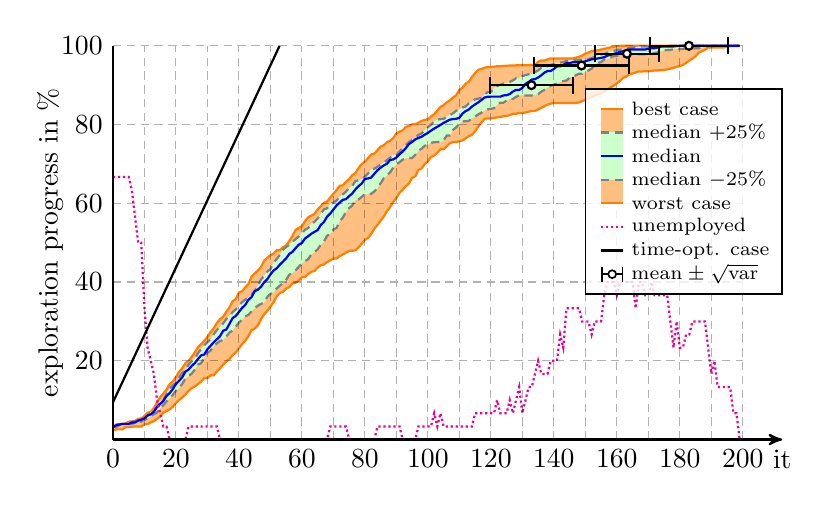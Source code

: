 \begin{tikzpicture}[thick]


% plot data, scaled to 8cm
\begin{scope}[yscale=0.05, xscale=0.04]
\draw[draw=orange, fill=orange!50] (0.00, 2.27) -- (1.00, 2.58) -- (2.00, 2.58) -- (3.00, 2.58) -- (4.00, 3.15) -- (5.00, 3.15) -- (6.00, 3.25) -- (7.00, 3.31) -- (8.00, 3.31) -- (9.00, 3.31) -- (10.00, 3.87) -- (11.00, 3.93) -- (12.00, 4.39) -- (13.00, 4.65) -- (14.00, 5.27) -- (15.00, 5.89) -- (16.00, 6.82) -- (17.00, 7.23) -- (18.00, 7.64) -- (19.00, 8.32) -- (20.00, 9.30) -- (21.00, 10.02) -- (22.00, 10.69) -- (23.00, 11.47) -- (24.00, 12.35) -- (25.00, 13.07) -- (26.00, 13.48) -- (27.00, 14.10) -- (28.00, 14.72) -- (29.00, 15.60) -- (30.00, 15.60) -- (31.00, 16.32) -- (32.00, 16.32) -- (33.00, 17.30) -- (34.00, 18.08) -- (35.00, 19.06) -- (36.00, 19.83) -- (37.00, 20.45) -- (38.00, 21.44) -- (39.00, 22.11) -- (40.00, 23.19) -- (41.00, 24.23) -- (42.00, 25.10) -- (43.00, 26.19) -- (44.00, 27.79) -- (45.00, 28.15) -- (46.00, 28.98) -- (47.00, 30.58) -- (48.00, 31.77) -- (49.00, 32.64) -- (50.00, 33.73) -- (51.00, 34.87) -- (52.00, 36.36) -- (53.00, 37.24) -- (54.00, 37.50) -- (55.00, 38.33) -- (56.00, 38.74) -- (57.00, 39.67) -- (58.00, 39.82) -- (59.00, 40.39) -- (60.00, 41.22) -- (61.00, 41.32) -- (62.00, 42.05) -- (63.00, 42.61) -- (64.00, 42.82) -- (65.00, 43.65) -- (66.00, 44.27) -- (67.00, 44.47) -- (68.00, 45.09) -- (69.00, 45.51) -- (70.00, 45.97) -- (71.00, 45.97) -- (72.00, 46.59) -- (73.00, 47.00) -- (74.00, 47.47) -- (75.00, 47.93) -- (76.00, 47.93) -- (77.00, 48.09) -- (78.00, 48.81) -- (79.00, 49.74) -- (80.00, 50.67) -- (81.00, 51.19) -- (82.00, 52.22) -- (83.00, 53.51) -- (84.00, 54.55) -- (85.00, 55.58) -- (86.00, 56.66) -- (87.00, 58.01) -- (88.00, 59.04) -- (89.00, 60.33) -- (90.00, 61.36) -- (91.00, 62.65) -- (92.00, 63.43) -- (93.00, 64.36) -- (94.00, 65.03) -- (95.00, 66.48) -- (96.00, 66.84) -- (97.00, 68.49) -- (98.00, 68.85) -- (99.00, 69.99) -- (100.00, 70.61) -- (101.00, 71.80) -- (102.00, 72.16) -- (103.00, 72.88) -- (104.00, 73.71) -- (105.00, 73.71) -- (106.00, 74.48) -- (107.00, 75.26) -- (108.00, 75.57) -- (109.00, 75.57) -- (110.00, 75.77) -- (111.00, 75.98) -- (112.00, 76.50) -- (113.00, 77.07) -- (114.00, 77.38) -- (115.00, 78.31) -- (116.00, 79.49) -- (117.00, 80.48) -- (118.00, 81.46) -- (119.00, 81.56) -- (120.00, 81.56) -- (121.00, 81.71) -- (122.00, 81.82) -- (123.00, 81.97) -- (124.00, 82.08) -- (125.00, 82.18) -- (126.00, 82.39) -- (127.00, 82.75) -- (128.00, 82.75) -- (129.00, 82.95) -- (130.00, 82.95) -- (131.00, 83.06) -- (132.00, 83.26) -- (133.00, 83.47) -- (134.00, 83.47) -- (135.00, 83.83) -- (136.00, 84.25) -- (137.00, 84.66) -- (138.00, 85.07) -- (139.00, 85.33) -- (140.00, 85.49) -- (141.00, 85.49) -- (142.00, 85.49) -- (143.00, 85.49) -- (144.00, 85.49) -- (145.00, 85.49) -- (146.00, 85.49) -- (147.00, 85.49) -- (148.00, 85.64) -- (149.00, 85.95) -- (150.00, 86.26) -- (151.00, 86.67) -- (152.00, 86.98) -- (153.00, 87.35) -- (154.00, 87.60) -- (155.00, 87.96) -- (156.00, 88.38) -- (157.00, 88.89) -- (158.00, 89.46) -- (159.00, 89.88) -- (160.00, 90.44) -- (161.00, 91.06) -- (162.00, 91.89) -- (163.00, 92.15) -- (164.00, 92.77) -- (165.00, 92.98) -- (166.00, 93.23) -- (167.00, 93.49) -- (168.00, 93.49) -- (169.00, 93.54) -- (170.00, 93.54) -- (171.00, 93.60) -- (172.00, 93.75) -- (173.00, 93.75) -- (174.00, 93.85) -- (175.00, 93.85) -- (176.00, 94.01) -- (177.00, 94.21) -- (178.00, 94.42) -- (179.00, 94.68) -- (180.00, 94.83) -- (181.00, 95.14) -- (182.00, 95.66) -- (183.00, 96.23) -- (184.00, 96.75) -- (185.00, 97.37) -- (186.00, 98.24) -- (187.00, 98.66) -- (188.00, 98.97) -- (189.00, 99.54) -- (190.00, 99.59) -- (191.00, 99.59) -- (192.00, 99.59) -- (193.00, 99.59) -- (194.00, 99.59) -- (195.00, 99.79) -- (196.00, 99.90) -- (197.00, 99.95) -- (198.00, 99.95) -- (199.00, 100.00) -- (199.00, 100.00) -- (198.00, 100.00) -- (197.00, 100.00) -- (196.00, 100.00) -- (195.00, 100.00) -- (194.00, 100.00) -- (193.00, 100.00) -- (192.00, 100.00) -- (191.00, 100.00) -- (190.00, 100.00) -- (189.00, 100.00) -- (188.00, 100.00) -- (187.00, 100.00) -- (186.00, 100.00) -- (185.00, 100.00) -- (184.00, 100.00) -- (183.00, 100.00) -- (182.00, 100.00) -- (181.00, 100.00) -- (180.00, 100.00) -- (179.00, 100.00) -- (178.00, 100.00) -- (177.00, 100.00) -- (176.00, 100.00) -- (175.00, 100.00) -- (174.00, 100.00) -- (173.00, 100.00) -- (172.00, 100.00) -- (171.00, 100.00) -- (170.00, 100.00) -- (169.00, 100.00) -- (168.00, 100.00) -- (167.00, 100.00) -- (166.00, 100.00) -- (165.00, 100.00) -- (164.00, 100.00) -- (163.00, 100.00) -- (162.00, 100.00) -- (161.00, 100.00) -- (160.00, 99.90) -- (159.00, 99.79) -- (158.00, 99.59) -- (157.00, 99.43) -- (156.00, 99.23) -- (155.00, 99.07) -- (154.00, 98.86) -- (153.00, 98.76) -- (152.00, 98.66) -- (151.00, 98.30) -- (150.00, 98.04) -- (149.00, 97.52) -- (148.00, 97.21) -- (147.00, 97.00) -- (146.00, 96.80) -- (145.00, 96.80) -- (144.00, 96.80) -- (143.00, 96.80) -- (142.00, 96.80) -- (141.00, 96.80) -- (140.00, 96.80) -- (139.00, 96.80) -- (138.00, 96.54) -- (137.00, 96.28) -- (136.00, 96.28) -- (135.00, 95.92) -- (134.00, 95.14) -- (133.00, 95.14) -- (132.00, 95.04) -- (131.00, 95.04) -- (130.00, 95.04) -- (129.00, 95.04) -- (128.00, 95.04) -- (127.00, 94.99) -- (126.00, 94.99) -- (125.00, 94.94) -- (124.00, 94.89) -- (123.00, 94.83) -- (122.00, 94.83) -- (121.00, 94.68) -- (120.00, 94.63) -- (119.00, 94.63) -- (118.00, 94.42) -- (117.00, 94.11) -- (116.00, 93.90) -- (115.00, 93.08) -- (114.00, 92.10) -- (113.00, 90.86) -- (112.00, 90.39) -- (111.00, 89.36) -- (110.00, 88.79) -- (109.00, 87.45) -- (108.00, 86.88) -- (107.00, 86.11) -- (106.00, 85.64) -- (105.00, 84.92) -- (104.00, 84.50) -- (103.00, 83.52) -- (102.00, 82.64) -- (101.00, 82.08) -- (100.00, 81.30) -- (99.00, 81.20) -- (98.00, 80.89) -- (97.00, 80.48) -- (96.00, 80.06) -- (95.00, 80.06) -- (94.00, 79.65) -- (93.00, 79.39) -- (92.00, 78.56) -- (91.00, 78.20) -- (90.00, 77.74) -- (89.00, 76.55) -- (88.00, 75.88) -- (87.00, 75.52) -- (86.00, 74.74) -- (85.00, 74.43) -- (84.00, 73.50) -- (83.00, 72.62) -- (82.00, 72.42) -- (81.00, 71.44) -- (80.00, 70.56) -- (79.00, 69.99) -- (78.00, 68.96) -- (77.00, 67.72) -- (76.00, 67.15) -- (75.00, 66.17) -- (74.00, 65.44) -- (73.00, 64.57) -- (72.00, 64.46) -- (71.00, 63.33) -- (70.00, 62.45) -- (69.00, 61.47) -- (68.00, 60.43) -- (67.00, 60.12) -- (66.00, 59.25) -- (65.00, 58.47) -- (64.00, 57.33) -- (63.00, 56.87) -- (62.00, 56.46) -- (61.00, 55.48) -- (60.00, 54.18) -- (59.00, 53.72) -- (58.00, 53.25) -- (57.00, 51.70) -- (56.00, 50.41) -- (55.00, 49.28) -- (54.00, 48.86) -- (53.00, 48.09) -- (52.00, 48.09) -- (51.00, 47.21) -- (50.00, 46.80) -- (49.00, 46.13) -- (48.00, 45.40) -- (47.00, 43.80) -- (46.00, 42.87) -- (45.00, 42.20) -- (44.00, 41.37) -- (43.00, 39.46) -- (42.00, 38.69) -- (41.00, 37.65) -- (40.00, 37.35) -- (39.00, 35.69) -- (38.00, 35.12) -- (37.00, 33.52) -- (36.00, 32.44) -- (35.00, 31.20) -- (34.00, 30.58) -- (33.00, 29.60) -- (32.00, 28.25) -- (31.00, 27.27) -- (30.00, 26.03) -- (29.00, 25.10) -- (28.00, 24.23) -- (27.00, 23.45) -- (26.00, 22.16) -- (25.00, 20.97) -- (24.00, 20.04) -- (23.00, 19.37) -- (22.00, 18.13) -- (21.00, 17.20) -- (20.00, 15.86) -- (19.00, 14.77) -- (18.00, 14.05) -- (17.00, 12.65) -- (16.00, 11.67) -- (15.00, 10.74) -- (14.00, 9.50) -- (13.00, 8.01) -- (12.00, 7.02) -- (11.00, 6.82) -- (10.00, 5.99) -- (9.00, 5.37) -- (8.00, 5.27) -- (7.00, 4.70) -- (6.00, 4.60) -- (5.00, 4.55) -- (4.00, 4.08) -- (3.00, 3.98) -- (2.00, 3.98) -- (1.00, 3.82) -- (0.00, 3.15);
\draw[gray, densely dashed, fill=green!20] (0.00, 3.15) -- (1.00, 3.15) -- (2.00, 3.62) -- (3.00, 3.77) -- (4.00, 3.98) -- (5.00, 3.98) -- (6.00, 3.98) -- (7.00, 4.24) -- (8.00, 4.34) -- (9.00, 4.55) -- (10.00, 5.01) -- (11.00, 5.27) -- (12.00, 5.89) -- (13.00, 6.46) -- (14.00, 6.87) -- (15.00, 7.95) -- (16.00, 8.73) -- (17.00, 9.66) -- (18.00, 10.43) -- (19.00, 11.31) -- (20.00, 12.40) -- (21.00, 13.07) -- (22.00, 14.15) -- (23.00, 15.44) -- (24.00, 16.12) -- (25.00, 16.74) -- (26.00, 17.77) -- (27.00, 19.06) -- (28.00, 19.37) -- (29.00, 20.82) -- (30.00, 22.00) -- (31.00, 22.57) -- (32.00, 23.71) -- (33.00, 24.43) -- (34.00, 25.00) -- (35.00, 25.31) -- (36.00, 26.19) -- (37.00, 27.17) -- (38.00, 27.69) -- (39.00, 28.72) -- (40.00, 29.70) -- (41.00, 30.42) -- (42.00, 31.25) -- (43.00, 31.66) -- (44.00, 32.54) -- (45.00, 33.32) -- (46.00, 33.99) -- (47.00, 34.45) -- (48.00, 34.81) -- (49.00, 36.21) -- (50.00, 36.98) -- (51.00, 37.45) -- (52.00, 38.38) -- (53.00, 39.10) -- (54.00, 39.67) -- (55.00, 40.55) -- (56.00, 41.84) -- (57.00, 42.36) -- (58.00, 42.98) -- (59.00, 43.85) -- (60.00, 44.73) -- (61.00, 45.30) -- (62.00, 45.82) -- (63.00, 47.00) -- (64.00, 47.62) -- (65.00, 48.30) -- (66.00, 49.48) -- (67.00, 50.26) -- (68.00, 51.76) -- (69.00, 52.22) -- (70.00, 53.36) -- (71.00, 53.72) -- (72.00, 55.48) -- (73.00, 56.35) -- (74.00, 57.85) -- (75.00, 58.78) -- (76.00, 59.45) -- (77.00, 60.85) -- (78.00, 61.00) -- (79.00, 61.62) -- (80.00, 62.35) -- (81.00, 62.35) -- (82.00, 62.40) -- (83.00, 63.02) -- (84.00, 63.89) -- (85.00, 65.08) -- (86.00, 66.37) -- (87.00, 67.05) -- (88.00, 67.87) -- (89.00, 69.06) -- (90.00, 69.89) -- (91.00, 70.45) -- (92.00, 71.07) -- (93.00, 71.44) -- (94.00, 71.49) -- (95.00, 71.49) -- (96.00, 72.31) -- (97.00, 73.35) -- (98.00, 73.86) -- (99.00, 74.59) -- (100.00, 74.90) -- (101.00, 75.36) -- (102.00, 75.52) -- (103.00, 75.57) -- (104.00, 75.57) -- (105.00, 75.98) -- (106.00, 77.22) -- (107.00, 77.22) -- (108.00, 78.67) -- (109.00, 79.29) -- (110.00, 80.17) -- (111.00, 80.84) -- (112.00, 80.84) -- (113.00, 80.94) -- (114.00, 81.56) -- (115.00, 82.02) -- (116.00, 82.59) -- (117.00, 83.01) -- (118.00, 83.57) -- (119.00, 83.88) -- (120.00, 83.99) -- (121.00, 84.14) -- (122.00, 85.07) -- (123.00, 85.54) -- (124.00, 85.54) -- (125.00, 86.11) -- (126.00, 86.52) -- (127.00, 86.52) -- (128.00, 87.04) -- (129.00, 87.40) -- (130.00, 87.40) -- (131.00, 87.40) -- (132.00, 87.40) -- (133.00, 87.40) -- (134.00, 87.50) -- (135.00, 87.71) -- (136.00, 88.33) -- (137.00, 88.79) -- (138.00, 89.36) -- (139.00, 89.82) -- (140.00, 90.19) -- (141.00, 90.34) -- (142.00, 90.81) -- (143.00, 91.06) -- (144.00, 91.17) -- (145.00, 91.84) -- (146.00, 92.15) -- (147.00, 92.51) -- (148.00, 92.92) -- (149.00, 92.92) -- (150.00, 93.34) -- (151.00, 93.75) -- (152.00, 94.21) -- (153.00, 95.14) -- (154.00, 95.66) -- (155.00, 95.87) -- (156.00, 96.54) -- (157.00, 96.54) -- (158.00, 97.00) -- (159.00, 97.42) -- (160.00, 97.42) -- (161.00, 97.73) -- (162.00, 97.83) -- (163.00, 97.83) -- (164.00, 97.83) -- (165.00, 97.83) -- (166.00, 97.83) -- (167.00, 97.83) -- (168.00, 97.83) -- (169.00, 97.83) -- (170.00, 97.83) -- (171.00, 97.93) -- (172.00, 98.19) -- (173.00, 98.35) -- (174.00, 98.55) -- (175.00, 98.86) -- (176.00, 98.92) -- (177.00, 98.97) -- (178.00, 99.12) -- (179.00, 99.17) -- (180.00, 99.17) -- (181.00, 99.23) -- (182.00, 99.33) -- (183.00, 99.38) -- (184.00, 99.38) -- (185.00, 99.38) -- (186.00, 99.38) -- (187.00, 99.59) -- (188.00, 99.85) -- (189.00, 99.85) -- (190.00, 99.90) -- (191.00, 99.95) -- (192.00, 100.00) -- (193.00, 100.00) -- (194.00, 100.00) -- (195.00, 100.00) -- (196.00, 100.00) -- (197.00, 100.00) -- (198.00, 100.00) -- (199.00, 100.00) -- (199.00, 100.00) -- (198.00, 100.00) -- (197.00, 100.00) -- (196.00, 100.00) -- (195.00, 100.00) -- (194.00, 100.00) -- (193.00, 100.00) -- (192.00, 100.00) -- (191.00, 100.00) -- (190.00, 100.00) -- (189.00, 100.00) -- (188.00, 100.00) -- (187.00, 100.00) -- (186.00, 100.00) -- (185.00, 100.00) -- (184.00, 100.00) -- (183.00, 100.00) -- (182.00, 100.00) -- (181.00, 100.00) -- (180.00, 100.00) -- (179.00, 100.00) -- (178.00, 100.00) -- (177.00, 100.00) -- (176.00, 99.95) -- (175.00, 99.95) -- (174.00, 99.85) -- (173.00, 99.85) -- (172.00, 99.85) -- (171.00, 99.85) -- (170.00, 99.85) -- (169.00, 99.85) -- (168.00, 99.85) -- (167.00, 99.79) -- (166.00, 99.69) -- (165.00, 99.48) -- (164.00, 99.43) -- (163.00, 99.23) -- (162.00, 99.07) -- (161.00, 99.02) -- (160.00, 98.97) -- (159.00, 98.66) -- (158.00, 98.50) -- (157.00, 98.24) -- (156.00, 97.93) -- (155.00, 97.83) -- (154.00, 97.57) -- (153.00, 97.21) -- (152.00, 96.85) -- (151.00, 96.64) -- (150.00, 96.64) -- (149.00, 96.49) -- (148.00, 96.44) -- (147.00, 96.38) -- (146.00, 96.33) -- (145.00, 96.28) -- (144.00, 96.18) -- (143.00, 95.82) -- (142.00, 95.76) -- (141.00, 95.56) -- (140.00, 95.35) -- (139.00, 95.14) -- (138.00, 94.83) -- (137.00, 94.78) -- (136.00, 94.42) -- (135.00, 93.75) -- (134.00, 93.29) -- (133.00, 92.82) -- (132.00, 92.77) -- (131.00, 92.56) -- (130.00, 92.30) -- (129.00, 91.74) -- (128.00, 91.74) -- (127.00, 91.22) -- (126.00, 90.81) -- (125.00, 90.60) -- (124.00, 90.39) -- (123.00, 90.13) -- (122.00, 89.77) -- (121.00, 89.15) -- (120.00, 88.27) -- (119.00, 88.27) -- (118.00, 87.60) -- (117.00, 86.78) -- (116.00, 86.57) -- (115.00, 86.42) -- (114.00, 85.80) -- (113.00, 85.38) -- (112.00, 84.61) -- (111.00, 84.30) -- (110.00, 83.83) -- (109.00, 83.52) -- (108.00, 82.85) -- (107.00, 82.44) -- (106.00, 82.08) -- (105.00, 81.40) -- (104.00, 81.40) -- (103.00, 81.20) -- (102.00, 80.79) -- (101.00, 79.96) -- (100.00, 79.34) -- (99.00, 78.56) -- (98.00, 77.74) -- (97.00, 77.38) -- (96.00, 76.65) -- (95.00, 76.08) -- (94.00, 75.62) -- (93.00, 74.74) -- (92.00, 73.92) -- (91.00, 73.19) -- (90.00, 72.31) -- (89.00, 72.31) -- (88.00, 71.59) -- (87.00, 70.97) -- (86.00, 70.35) -- (85.00, 69.89) -- (84.00, 69.27) -- (83.00, 68.80) -- (82.00, 68.60) -- (81.00, 67.56) -- (80.00, 66.79) -- (79.00, 66.06) -- (78.00, 65.86) -- (77.00, 65.65) -- (76.00, 64.41) -- (75.00, 63.95) -- (74.00, 62.96) -- (73.00, 62.29) -- (72.00, 61.67) -- (71.00, 60.69) -- (70.00, 60.18) -- (69.00, 59.81) -- (68.00, 58.73) -- (67.00, 58.47) -- (66.00, 57.28) -- (65.00, 56.15) -- (64.00, 55.32) -- (63.00, 54.86) -- (62.00, 53.72) -- (61.00, 53.31) -- (60.00, 52.38) -- (59.00, 51.55) -- (58.00, 50.93) -- (57.00, 50.21) -- (56.00, 49.43) -- (55.00, 48.92) -- (54.00, 48.24) -- (53.00, 46.90) -- (52.00, 45.82) -- (51.00, 44.99) -- (50.00, 43.29) -- (49.00, 42.67) -- (48.00, 41.53) -- (47.00, 40.65) -- (46.00, 38.95) -- (45.00, 37.76) -- (44.00, 36.73) -- (43.00, 36.00) -- (42.00, 35.54) -- (41.00, 34.92) -- (40.00, 33.88) -- (39.00, 33.06) -- (38.00, 32.39) -- (37.00, 31.30) -- (36.00, 30.63) -- (35.00, 29.49) -- (34.00, 28.56) -- (33.00, 27.84) -- (32.00, 26.76) -- (31.00, 25.52) -- (30.00, 24.74) -- (29.00, 23.97) -- (28.00, 22.93) -- (27.00, 21.95) -- (26.00, 20.56) -- (25.00, 19.94) -- (24.00, 19.01) -- (23.00, 17.77) -- (22.00, 16.89) -- (21.00, 15.81) -- (20.00, 14.36) -- (19.00, 13.74) -- (18.00, 12.91) -- (17.00, 11.52) -- (16.00, 10.02) -- (15.00, 9.81) -- (14.00, 8.32) -- (13.00, 7.39) -- (12.00, 6.97) -- (11.00, 6.15) -- (10.00, 5.37) -- (9.00, 5.27) -- (8.00, 4.96) -- (7.00, 4.65) -- (6.00, 4.49) -- (5.00, 4.34) -- (4.00, 3.98) -- (3.00, 3.98) -- (2.00, 3.82) -- (1.00, 3.62) -- (0.00, 3.15);
\draw[blue] (0.00, 3.15) -- (1.00, 3.62) -- (2.00, 3.82) -- (3.00, 3.98) -- (4.00, 3.98) -- (5.00, 3.98) -- (6.00, 4.34) -- (7.00, 4.34) -- (8.00, 4.80) -- (9.00, 5.06) -- (10.00, 5.37) -- (11.00, 6.10) -- (12.00, 6.40) -- (13.00, 7.08) -- (14.00, 8.26) -- (15.00, 9.04) -- (16.00, 9.81) -- (17.00, 11.05) -- (18.00, 11.78) -- (19.00, 12.81) -- (20.00, 14.10) -- (21.00, 14.93) -- (22.00, 15.81) -- (23.00, 17.25) -- (24.00, 17.77) -- (25.00, 18.70) -- (26.00, 19.42) -- (27.00, 20.45) -- (28.00, 21.38) -- (29.00, 21.59) -- (30.00, 22.93) -- (31.00, 23.81) -- (32.00, 24.69) -- (33.00, 25.46) -- (34.00, 26.24) -- (35.00, 27.63) -- (36.00, 27.94) -- (37.00, 29.39) -- (38.00, 30.84) -- (39.00, 31.40) -- (40.00, 32.39) -- (41.00, 33.42) -- (42.00, 34.19) -- (43.00, 35.49) -- (44.00, 36.16) -- (45.00, 37.65) -- (46.00, 38.07) -- (47.00, 38.79) -- (48.00, 39.93) -- (49.00, 40.70) -- (50.00, 41.94) -- (51.00, 42.92) -- (52.00, 43.49) -- (53.00, 44.42) -- (54.00, 45.20) -- (55.00, 46.02) -- (56.00, 47.16) -- (57.00, 47.68) -- (58.00, 48.61) -- (59.00, 49.48) -- (60.00, 49.95) -- (61.00, 51.08) -- (62.00, 51.65) -- (63.00, 52.27) -- (64.00, 52.74) -- (65.00, 53.20) -- (66.00, 54.49) -- (67.00, 55.27) -- (68.00, 56.61) -- (69.00, 57.39) -- (70.00, 58.42) -- (71.00, 59.45) -- (72.00, 60.18) -- (73.00, 60.90) -- (74.00, 61.05) -- (75.00, 61.83) -- (76.00, 62.50) -- (77.00, 63.53) -- (78.00, 64.36) -- (79.00, 65.03) -- (80.00, 66.17) -- (81.00, 66.32) -- (82.00, 66.53) -- (83.00, 67.51) -- (84.00, 68.39) -- (85.00, 69.06) -- (86.00, 69.63) -- (87.00, 70.04) -- (88.00, 71.02) -- (89.00, 71.13) -- (90.00, 71.64) -- (91.00, 72.47) -- (92.00, 73.14) -- (93.00, 74.02) -- (94.00, 75.05) -- (95.00, 75.57) -- (96.00, 76.24) -- (97.00, 76.60) -- (98.00, 76.91) -- (99.00, 77.43) -- (100.00, 77.89) -- (101.00, 78.46) -- (102.00, 78.98) -- (103.00, 79.44) -- (104.00, 79.91) -- (105.00, 80.42) -- (106.00, 80.84) -- (107.00, 81.25) -- (108.00, 81.40) -- (109.00, 81.46) -- (110.00, 81.71) -- (111.00, 82.80) -- (112.00, 83.42) -- (113.00, 83.83) -- (114.00, 84.56) -- (115.00, 85.12) -- (116.00, 85.64) -- (117.00, 86.21) -- (118.00, 86.88) -- (119.00, 87.04) -- (120.00, 87.09) -- (121.00, 87.09) -- (122.00, 87.09) -- (123.00, 87.09) -- (124.00, 87.40) -- (125.00, 87.45) -- (126.00, 87.76) -- (127.00, 88.38) -- (128.00, 88.79) -- (129.00, 88.79) -- (130.00, 89.31) -- (131.00, 90.34) -- (132.00, 90.81) -- (133.00, 91.43) -- (134.00, 91.53) -- (135.00, 91.94) -- (136.00, 92.51) -- (137.00, 93.18) -- (138.00, 93.60) -- (139.00, 93.60) -- (140.00, 94.11) -- (141.00, 94.78) -- (142.00, 94.78) -- (143.00, 95.14) -- (144.00, 95.61) -- (145.00, 95.61) -- (146.00, 95.82) -- (147.00, 95.82) -- (148.00, 95.82) -- (149.00, 95.87) -- (150.00, 96.07) -- (151.00, 96.33) -- (152.00, 96.59) -- (153.00, 96.64) -- (154.00, 96.80) -- (155.00, 96.95) -- (156.00, 97.11) -- (157.00, 97.52) -- (158.00, 97.68) -- (159.00, 97.93) -- (160.00, 98.19) -- (161.00, 98.45) -- (162.00, 98.61) -- (163.00, 98.86) -- (164.00, 99.07) -- (165.00, 99.07) -- (166.00, 99.07) -- (167.00, 99.07) -- (168.00, 99.07) -- (169.00, 99.07) -- (170.00, 99.23) -- (171.00, 99.38) -- (172.00, 99.38) -- (173.00, 99.59) -- (174.00, 99.79) -- (175.00, 99.85) -- (176.00, 99.85) -- (177.00, 99.85) -- (178.00, 99.85) -- (179.00, 99.95) -- (180.00, 100.00) -- (181.00, 100.00) -- (182.00, 100.00) -- (183.00, 100.00) -- (184.00, 100.00) -- (185.00, 100.00) -- (186.00, 100.00) -- (187.00, 100.00) -- (188.00, 100.00) -- (189.00, 100.00) -- (190.00, 100.00) -- (191.00, 100.00) -- (192.00, 100.00) -- (193.00, 100.00) -- (194.00, 100.00) -- (195.00, 100.00) -- (196.00, 100.00) -- (197.00, 100.00) -- (198.00, 100.00) -- (199.00, 100.00);
\draw[densely dotted, magenta] (0.00, 66.67) -- (1.00, 66.67) -- (2.00, 66.67) -- (3.00, 66.67) -- (4.00, 66.67) -- (5.00, 66.67) -- (6.00, 63.33) -- (7.00, 56.67) -- (8.00, 50.00) -- (9.00, 50.00) -- (10.00, 33.33) -- (11.00, 23.33) -- (12.00, 20.00) -- (13.00, 16.67) -- (14.00, 10.00) -- (15.00, 6.67) -- (16.00, 3.33) -- (17.00, 3.33) -- (18.00, 0.00) -- (19.00, 0.00) -- (20.00, 0.00) -- (21.00, 0.00) -- (22.00, 0.00) -- (23.00, 0.00) -- (24.00, 3.33) -- (25.00, 3.33) -- (26.00, 3.33) -- (27.00, 3.33) -- (28.00, 3.33) -- (29.00, 3.33) -- (30.00, 3.33) -- (31.00, 3.33) -- (32.00, 3.33) -- (33.00, 3.33) -- (34.00, 0.00) -- (35.00, 0.00) -- (36.00, 0.00) -- (37.00, 0.00) -- (38.00, 0.00) -- (39.00, 0.00) -- (40.00, 0.00) -- (41.00, 0.00) -- (42.00, 0.00) -- (43.00, 0.00) -- (44.00, 0.00) -- (45.00, 0.00) -- (46.00, 0.00) -- (47.00, 0.00) -- (48.00, 0.00) -- (49.00, 0.00) -- (50.00, 0.00) -- (51.00, 0.00) -- (52.00, 0.00) -- (53.00, 0.00) -- (54.00, 0.00) -- (55.00, 0.00) -- (56.00, 0.00) -- (57.00, 0.00) -- (58.00, 0.00) -- (59.00, 0.00) -- (60.00, 0.00) -- (61.00, 0.00) -- (62.00, 0.00) -- (63.00, 0.00) -- (64.00, 0.00) -- (65.00, 0.00) -- (66.00, 0.00) -- (67.00, 0.00) -- (68.00, 0.00) -- (69.00, 3.33) -- (70.00, 3.33) -- (71.00, 3.33) -- (72.00, 3.33) -- (73.00, 3.33) -- (74.00, 3.33) -- (75.00, 0.00) -- (76.00, 0.00) -- (77.00, 0.00) -- (78.00, 0.00) -- (79.00, 0.00) -- (80.00, 0.00) -- (81.00, 0.00) -- (82.00, 0.00) -- (83.00, 0.00) -- (84.00, 3.33) -- (85.00, 3.33) -- (86.00, 3.33) -- (87.00, 3.33) -- (88.00, 3.33) -- (89.00, 3.33) -- (90.00, 3.33) -- (91.00, 3.33) -- (92.00, 0.00) -- (93.00, 0.00) -- (94.00, 0.00) -- (95.00, 0.00) -- (96.00, 0.00) -- (97.00, 3.33) -- (98.00, 3.33) -- (99.00, 3.33) -- (100.00, 3.33) -- (101.00, 3.33) -- (102.00, 6.67) -- (103.00, 3.33) -- (104.00, 6.67) -- (105.00, 3.33) -- (106.00, 3.33) -- (107.00, 3.33) -- (108.00, 3.33) -- (109.00, 3.33) -- (110.00, 3.33) -- (111.00, 3.33) -- (112.00, 3.33) -- (113.00, 3.33) -- (114.00, 3.33) -- (115.00, 6.67) -- (116.00, 6.67) -- (117.00, 6.67) -- (118.00, 6.67) -- (119.00, 6.67) -- (120.00, 6.67) -- (121.00, 6.67) -- (122.00, 10.00) -- (123.00, 6.67) -- (124.00, 6.67) -- (125.00, 6.67) -- (126.00, 10.00) -- (127.00, 6.67) -- (128.00, 10.00) -- (129.00, 13.33) -- (130.00, 6.67) -- (131.00, 10.00) -- (132.00, 13.33) -- (133.00, 13.33) -- (134.00, 16.67) -- (135.00, 20.00) -- (136.00, 16.67) -- (137.00, 16.67) -- (138.00, 16.67) -- (139.00, 20.00) -- (140.00, 20.00) -- (141.00, 20.00) -- (142.00, 26.67) -- (143.00, 23.33) -- (144.00, 33.33) -- (145.00, 33.33) -- (146.00, 33.33) -- (147.00, 33.33) -- (148.00, 33.33) -- (149.00, 30.00) -- (150.00, 30.00) -- (151.00, 30.00) -- (152.00, 26.67) -- (153.00, 30.00) -- (154.00, 30.00) -- (155.00, 30.00) -- (156.00, 36.67) -- (157.00, 40.00) -- (158.00, 40.00) -- (159.00, 40.00) -- (160.00, 36.67) -- (161.00, 40.00) -- (162.00, 40.00) -- (163.00, 40.00) -- (164.00, 40.00) -- (165.00, 40.00) -- (166.00, 33.33) -- (167.00, 40.00) -- (168.00, 40.00) -- (169.00, 36.67) -- (170.00, 36.67) -- (171.00, 40.00) -- (172.00, 36.67) -- (173.00, 36.67) -- (174.00, 36.67) -- (175.00, 36.67) -- (176.00, 36.67) -- (177.00, 30.00) -- (178.00, 23.33) -- (179.00, 30.00) -- (180.00, 23.33) -- (181.00, 23.33) -- (182.00, 26.67) -- (183.00, 26.67) -- (184.00, 30.00) -- (185.00, 30.00) -- (186.00, 30.00) -- (187.00, 30.00) -- (188.00, 30.00) -- (189.00, 23.33) -- (190.00, 16.67) -- (191.00, 20.00) -- (192.00, 13.33) -- (193.00, 13.33) -- (194.00, 13.33) -- (195.00, 13.33) -- (196.00, 13.33) -- (197.00, 6.67) -- (198.00, 6.67) -- (199.00, 0.00);
\draw[black] (0.00, 9.45) -- (52.91, 100.00);
\draw[densely dashed, thin, black, ystep=20, xstep=10, opacity=0.3] (0, 0) grid (200, 100);
% axis lables
\node[below] at (0, 0) {0};
\node[below] at (20, 0) {20};
\node[below] at (40, 0) {40};
\node[below] at (60, 0) {60};
\node[below] at (80, 0) {80};
\node[below] at (100, 0) {100};
\node[below] at (120, 0) {120};
\node[below] at (140, 0) {140};
\node[below] at (160, 0) {160};
\node[below] at (180, 0) {180};
\node[below] at (200, 0) {200};
\draw[|-|] (119.447, 90) -- (146.353, 90);
\node[draw, circle, fill=white, inner sep=0mm, minimum size=1mm] at (132.9, 90) {};
% 90: 132.9  +-  13.453
\draw[|-|] (133.295, 95) -- (164.305, 95);
\node[draw, circle, fill=white, inner sep=0mm, minimum size=1mm] at (148.8, 95) {};
% 95: 148.8  +-  15.505
\draw[|-|] (152.672, 98) -- (173.728, 98);
\node[draw, circle, fill=white, inner sep=0mm, minimum size=1mm] at (163.2, 98) {};
% 98: 163.2  +-  10.528
\draw[|-|] (170.159, 100) -- (195.641, 100);
\node[draw, circle, fill=white, inner sep=0mm, minimum size=1mm] at (182.9, 100) {};
% 100: 182.9  +-  12.741
\end{scope}


% axes lables
\begin{scope}[yscale=0.05]
\draw (0.00, 0.00) -- (0.00, 100.00);
\node[left] at (0, 20) {20};
\node[left] at (0, 40) {40};
\node[left] at (0, 60) {60};
\node[left] at (0, 80) {80};
\node[left] at (0, 100) {100};
\node[rotate=90] at (-0.8, 50) {exploration progress in \%};
\draw[->, >=stealth'] (0.00, 0.00) -- (8.50, 0.00);
\node[below] at (8.5, 0) {it};
\end{scope}


% legend
\begin{scope}[xshift=6cm, yshift=2.5cm]
\draw[semithick, fill=white, fill opacity=0.8] (0, -0.65) rectangle +(2.5, 2.6);
\scriptsize
\draw[semithick,|-|] (0.2, -.4) -- +(0.28, 0) node[right, black] {$\text{mean} \pm \sqrt{\text{var}}$};
\node[semithick,draw, circle, fill=white, inner sep=0mm, minimum size=1mm] at (0.34, -0.4) {};
\draw (0.2, -.1) -- +(0.28, 0) node[right, black] {time-opt. case};
\draw[magenta, densely dotted] (0.2, 0.2) -- +(0.28, 0) node[right, black] {unemployed};
\fill[orange!50] (0.2, 0.5) rectangle +(0.28, 1.2);
\fill[green!20] (0.2, 0.8) rectangle +(0.28, 0.6);
\draw[orange] (0.2, 1.7) -- +(0.28, 0) node[right, black] {best case};
\draw[gray, densely dashed] (0.2, 1.4) -- +(0.28, 0) node[right, black] {median $+25\%$};
\draw[blue] (0.2, 1.1) -- +(0.28, 0) node[right, black] {median};
\draw[gray, densely dashed] (0.2, 0.8) -- +(0.28, 0) node[right, black] {median $-25\%$};
\draw[orange] (0.2, 0.5) -- +(0.28, 0) node[right, black] {worst case};
\end{scope}
\end{tikzpicture}
